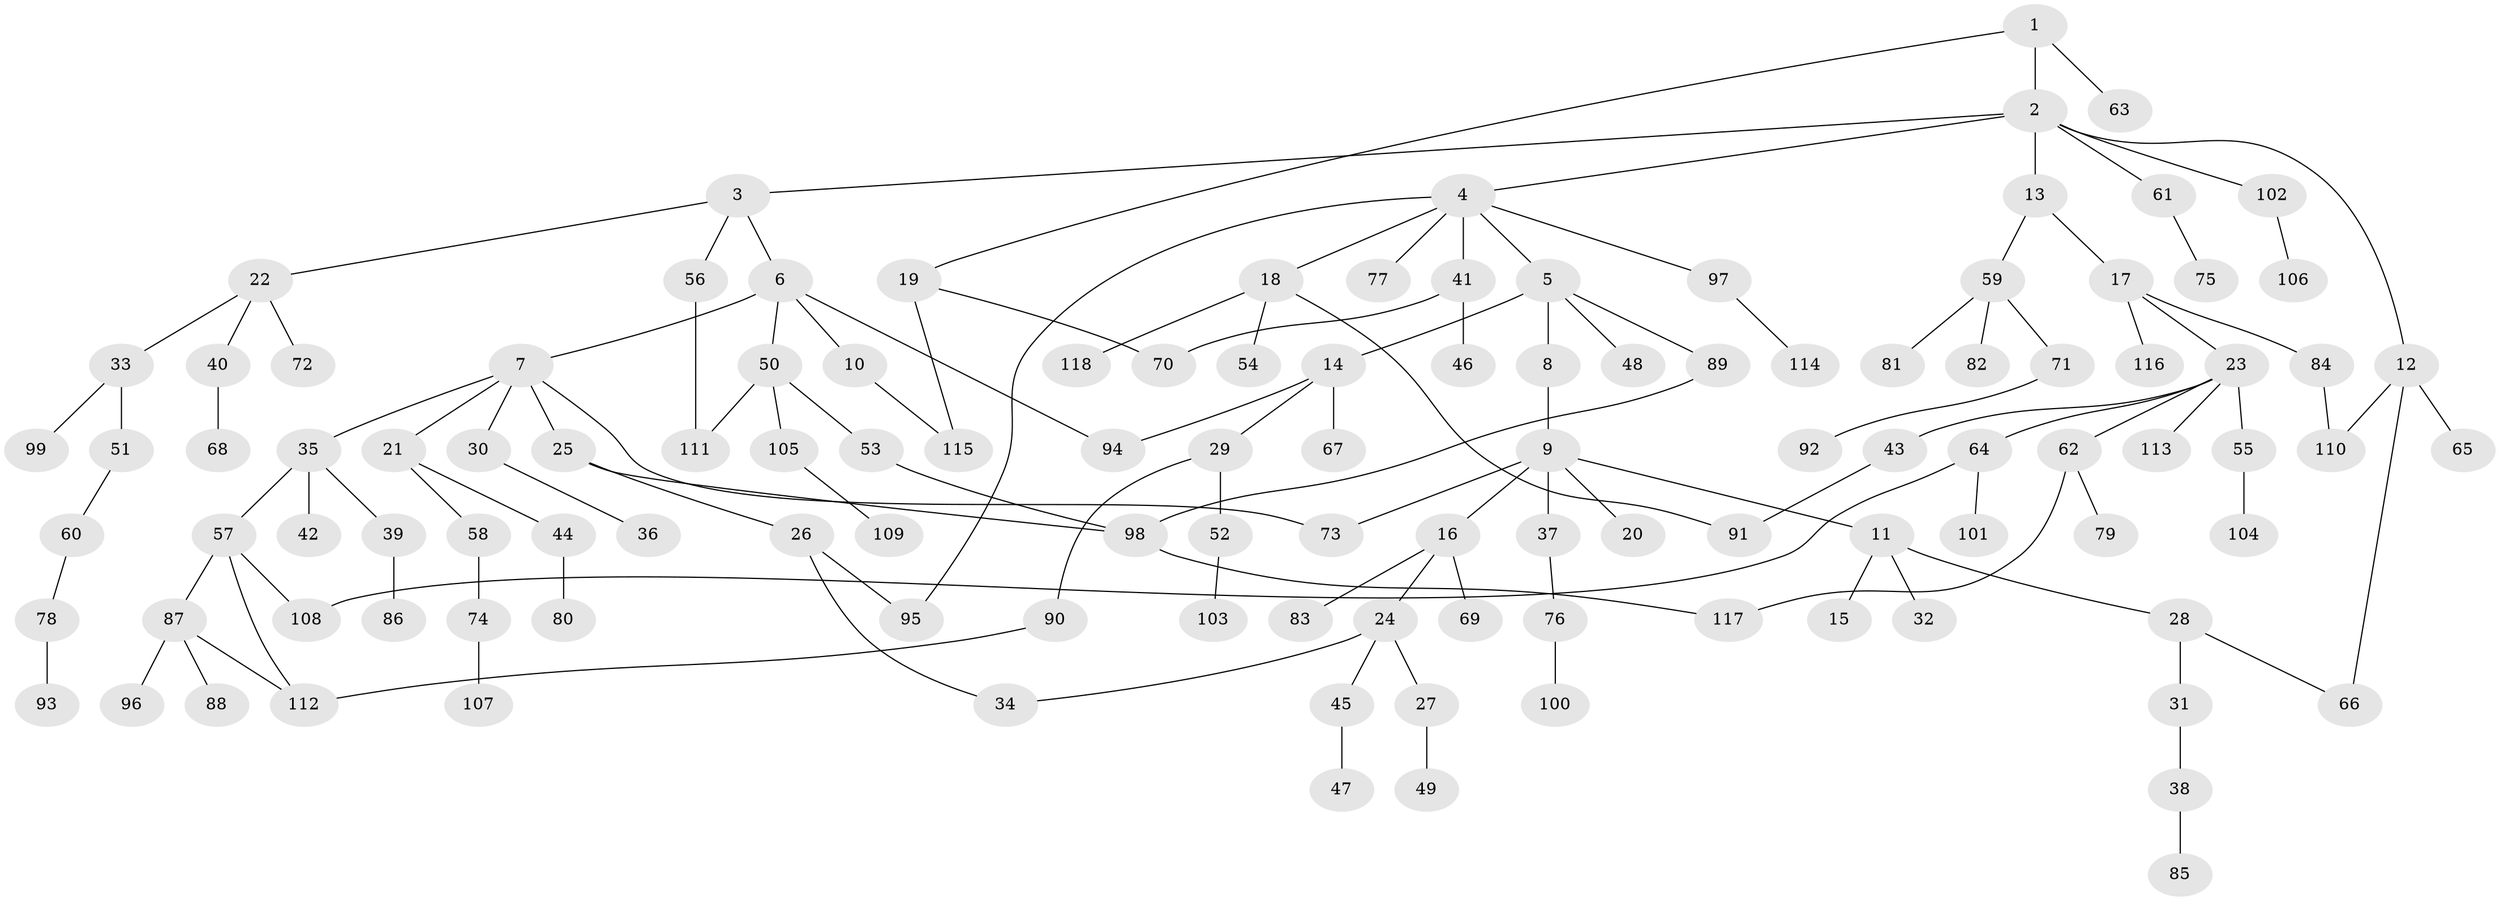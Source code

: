// coarse degree distribution, {2: 0.2, 8: 0.013333333333333334, 6: 0.04, 4: 0.13333333333333333, 9: 0.013333333333333334, 3: 0.16, 1: 0.4266666666666667, 5: 0.013333333333333334}
// Generated by graph-tools (version 1.1) at 2025/23/03/03/25 07:23:33]
// undirected, 118 vertices, 133 edges
graph export_dot {
graph [start="1"]
  node [color=gray90,style=filled];
  1;
  2;
  3;
  4;
  5;
  6;
  7;
  8;
  9;
  10;
  11;
  12;
  13;
  14;
  15;
  16;
  17;
  18;
  19;
  20;
  21;
  22;
  23;
  24;
  25;
  26;
  27;
  28;
  29;
  30;
  31;
  32;
  33;
  34;
  35;
  36;
  37;
  38;
  39;
  40;
  41;
  42;
  43;
  44;
  45;
  46;
  47;
  48;
  49;
  50;
  51;
  52;
  53;
  54;
  55;
  56;
  57;
  58;
  59;
  60;
  61;
  62;
  63;
  64;
  65;
  66;
  67;
  68;
  69;
  70;
  71;
  72;
  73;
  74;
  75;
  76;
  77;
  78;
  79;
  80;
  81;
  82;
  83;
  84;
  85;
  86;
  87;
  88;
  89;
  90;
  91;
  92;
  93;
  94;
  95;
  96;
  97;
  98;
  99;
  100;
  101;
  102;
  103;
  104;
  105;
  106;
  107;
  108;
  109;
  110;
  111;
  112;
  113;
  114;
  115;
  116;
  117;
  118;
  1 -- 2;
  1 -- 19;
  1 -- 63;
  2 -- 3;
  2 -- 4;
  2 -- 12;
  2 -- 13;
  2 -- 61;
  2 -- 102;
  3 -- 6;
  3 -- 22;
  3 -- 56;
  4 -- 5;
  4 -- 18;
  4 -- 41;
  4 -- 77;
  4 -- 95;
  4 -- 97;
  5 -- 8;
  5 -- 14;
  5 -- 48;
  5 -- 89;
  6 -- 7;
  6 -- 10;
  6 -- 50;
  6 -- 94;
  7 -- 21;
  7 -- 25;
  7 -- 30;
  7 -- 35;
  7 -- 73;
  8 -- 9;
  9 -- 11;
  9 -- 16;
  9 -- 20;
  9 -- 37;
  9 -- 73;
  10 -- 115;
  11 -- 15;
  11 -- 28;
  11 -- 32;
  12 -- 65;
  12 -- 66;
  12 -- 110;
  13 -- 17;
  13 -- 59;
  14 -- 29;
  14 -- 67;
  14 -- 94;
  16 -- 24;
  16 -- 69;
  16 -- 83;
  17 -- 23;
  17 -- 84;
  17 -- 116;
  18 -- 54;
  18 -- 91;
  18 -- 118;
  19 -- 115;
  19 -- 70;
  21 -- 44;
  21 -- 58;
  22 -- 33;
  22 -- 40;
  22 -- 72;
  23 -- 43;
  23 -- 55;
  23 -- 62;
  23 -- 64;
  23 -- 113;
  24 -- 27;
  24 -- 45;
  24 -- 34;
  25 -- 26;
  25 -- 98;
  26 -- 34;
  26 -- 95;
  27 -- 49;
  28 -- 31;
  28 -- 66;
  29 -- 52;
  29 -- 90;
  30 -- 36;
  31 -- 38;
  33 -- 51;
  33 -- 99;
  35 -- 39;
  35 -- 42;
  35 -- 57;
  37 -- 76;
  38 -- 85;
  39 -- 86;
  40 -- 68;
  41 -- 46;
  41 -- 70;
  43 -- 91;
  44 -- 80;
  45 -- 47;
  50 -- 53;
  50 -- 105;
  50 -- 111;
  51 -- 60;
  52 -- 103;
  53 -- 98;
  55 -- 104;
  56 -- 111;
  57 -- 87;
  57 -- 108;
  57 -- 112;
  58 -- 74;
  59 -- 71;
  59 -- 81;
  59 -- 82;
  60 -- 78;
  61 -- 75;
  62 -- 79;
  62 -- 117;
  64 -- 101;
  64 -- 108;
  71 -- 92;
  74 -- 107;
  76 -- 100;
  78 -- 93;
  84 -- 110;
  87 -- 88;
  87 -- 96;
  87 -- 112;
  89 -- 98;
  90 -- 112;
  97 -- 114;
  98 -- 117;
  102 -- 106;
  105 -- 109;
}
